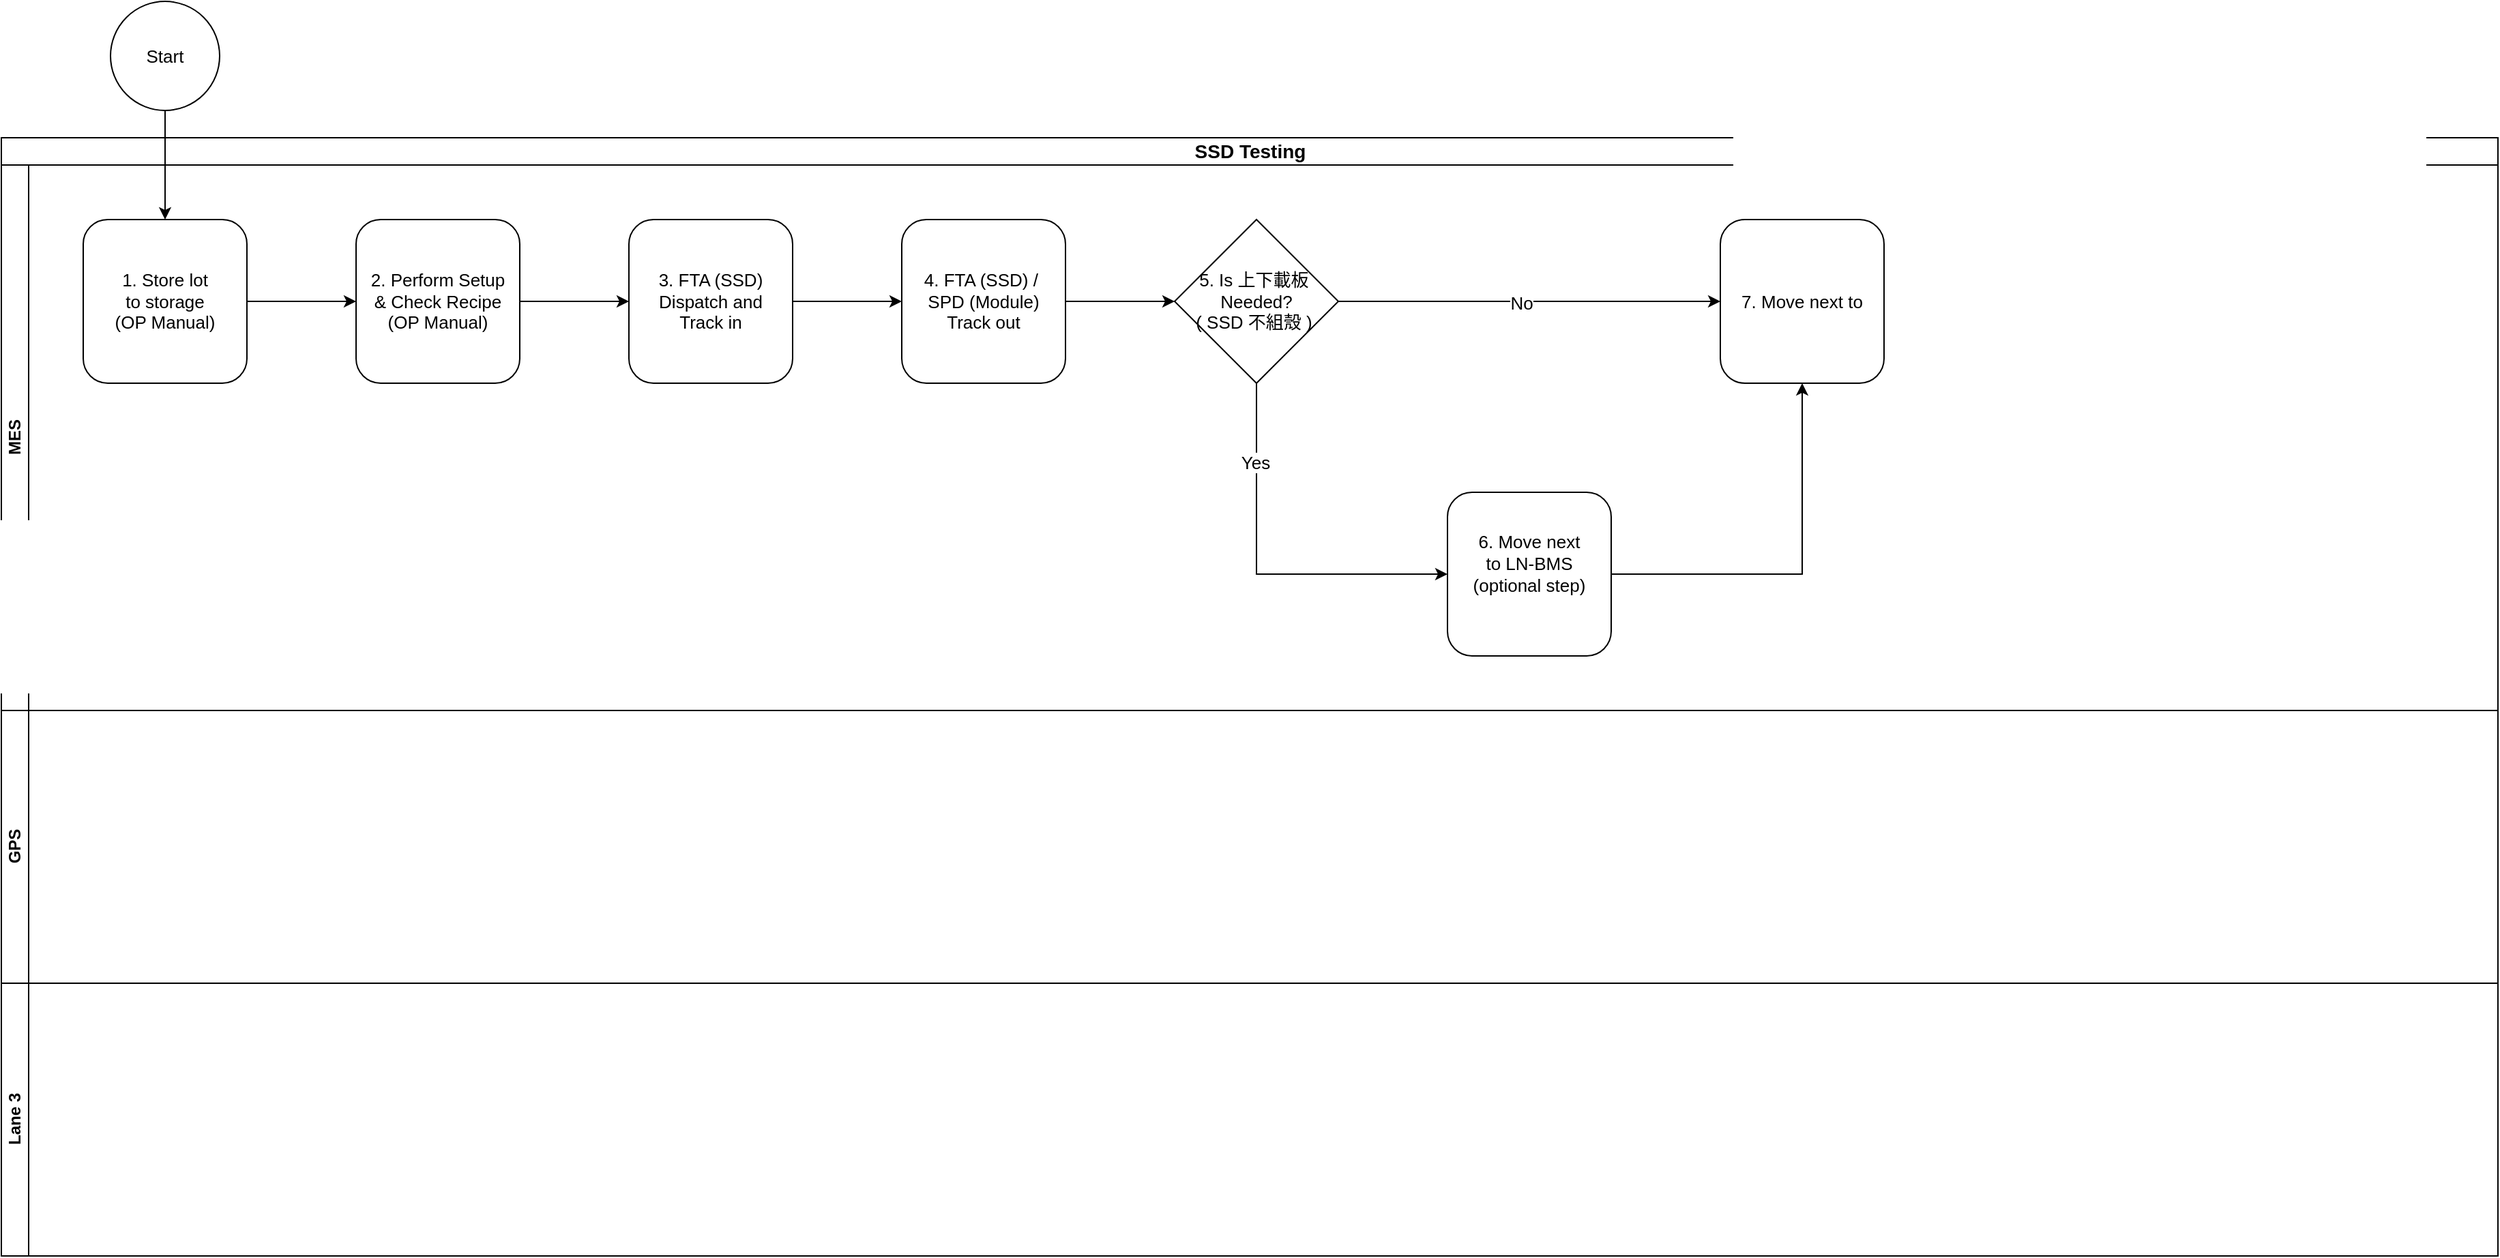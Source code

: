 <mxfile version="22.1.16" type="github">
  <diagram name="Page-1" id="Mfq-cFtSlNQOb0LYSINd">
    <mxGraphModel dx="1979" dy="1145" grid="1" gridSize="10" guides="1" tooltips="1" connect="1" arrows="1" fold="1" page="0" pageScale="1" pageWidth="1169" pageHeight="827" math="0" shadow="0">
      <root>
        <mxCell id="0" />
        <mxCell id="1" parent="0" />
        <mxCell id="GfFlqZ9XHPKxG8nevZgK-1" value="&lt;span style=&quot;font-size: 14px;&quot;&gt;SSD Testing&lt;/span&gt;" style="swimlane;childLayout=stackLayout;resizeParent=1;resizeParentMax=0;horizontal=1;startSize=20;horizontalStack=0;html=1;" vertex="1" parent="1">
          <mxGeometry x="20" y="140" width="1830" height="820" as="geometry" />
        </mxCell>
        <mxCell id="GfFlqZ9XHPKxG8nevZgK-2" value="MES" style="swimlane;startSize=20;horizontal=0;html=1;" vertex="1" parent="GfFlqZ9XHPKxG8nevZgK-1">
          <mxGeometry y="20" width="1830" height="400" as="geometry" />
        </mxCell>
        <mxCell id="GfFlqZ9XHPKxG8nevZgK-11" style="edgeStyle=orthogonalEdgeStyle;rounded=0;orthogonalLoop=1;jettySize=auto;html=1;exitX=1;exitY=0.5;exitDx=0;exitDy=0;entryX=0;entryY=0.5;entryDx=0;entryDy=0;" edge="1" parent="GfFlqZ9XHPKxG8nevZgK-2" source="GfFlqZ9XHPKxG8nevZgK-6" target="GfFlqZ9XHPKxG8nevZgK-8">
          <mxGeometry relative="1" as="geometry" />
        </mxCell>
        <mxCell id="GfFlqZ9XHPKxG8nevZgK-6" value="&lt;font style=&quot;font-size: 13px;&quot;&gt;1. Store lot &lt;br&gt;to storage&lt;br&gt;(OP Manual)&lt;br&gt;&lt;/font&gt;" style="rounded=1;whiteSpace=wrap;html=1;" vertex="1" parent="GfFlqZ9XHPKxG8nevZgK-2">
          <mxGeometry x="60" y="40" width="120" height="120" as="geometry" />
        </mxCell>
        <mxCell id="GfFlqZ9XHPKxG8nevZgK-12" style="edgeStyle=orthogonalEdgeStyle;rounded=0;orthogonalLoop=1;jettySize=auto;html=1;exitX=1;exitY=0.5;exitDx=0;exitDy=0;entryX=0;entryY=0.5;entryDx=0;entryDy=0;" edge="1" parent="GfFlqZ9XHPKxG8nevZgK-2" source="GfFlqZ9XHPKxG8nevZgK-8" target="GfFlqZ9XHPKxG8nevZgK-10">
          <mxGeometry relative="1" as="geometry" />
        </mxCell>
        <mxCell id="GfFlqZ9XHPKxG8nevZgK-8" value="&lt;font style=&quot;font-size: 13px;&quot;&gt;2. Perform Setup&lt;br&gt;&amp;amp; Check Recipe&lt;br&gt;(OP Manual)&lt;br&gt;&lt;/font&gt;" style="rounded=1;whiteSpace=wrap;html=1;" vertex="1" parent="GfFlqZ9XHPKxG8nevZgK-2">
          <mxGeometry x="260" y="40" width="120" height="120" as="geometry" />
        </mxCell>
        <mxCell id="GfFlqZ9XHPKxG8nevZgK-14" style="edgeStyle=orthogonalEdgeStyle;rounded=0;orthogonalLoop=1;jettySize=auto;html=1;exitX=1;exitY=0.5;exitDx=0;exitDy=0;entryX=0;entryY=0.5;entryDx=0;entryDy=0;" edge="1" parent="GfFlqZ9XHPKxG8nevZgK-2" source="GfFlqZ9XHPKxG8nevZgK-10" target="GfFlqZ9XHPKxG8nevZgK-13">
          <mxGeometry relative="1" as="geometry" />
        </mxCell>
        <mxCell id="GfFlqZ9XHPKxG8nevZgK-10" value="&lt;font style=&quot;font-size: 13px;&quot;&gt;3. FTA (SSD)&lt;br&gt;Dispatch and &lt;br&gt;Track in&lt;br&gt;&lt;/font&gt;" style="rounded=1;whiteSpace=wrap;html=1;" vertex="1" parent="GfFlqZ9XHPKxG8nevZgK-2">
          <mxGeometry x="460" y="40" width="120" height="120" as="geometry" />
        </mxCell>
        <mxCell id="GfFlqZ9XHPKxG8nevZgK-16" style="edgeStyle=orthogonalEdgeStyle;rounded=0;orthogonalLoop=1;jettySize=auto;html=1;exitX=1;exitY=0.5;exitDx=0;exitDy=0;entryX=0;entryY=0.5;entryDx=0;entryDy=0;" edge="1" parent="GfFlqZ9XHPKxG8nevZgK-2" source="GfFlqZ9XHPKxG8nevZgK-13" target="GfFlqZ9XHPKxG8nevZgK-15">
          <mxGeometry relative="1" as="geometry" />
        </mxCell>
        <mxCell id="GfFlqZ9XHPKxG8nevZgK-13" value="&lt;font style=&quot;font-size: 13px;&quot;&gt;4. FTA (SSD) /&amp;nbsp;&lt;br&gt;SPD (Module)&lt;br&gt;Track out&lt;br&gt;&lt;/font&gt;" style="rounded=1;whiteSpace=wrap;html=1;" vertex="1" parent="GfFlqZ9XHPKxG8nevZgK-2">
          <mxGeometry x="660" y="40" width="120" height="120" as="geometry" />
        </mxCell>
        <mxCell id="GfFlqZ9XHPKxG8nevZgK-18" style="edgeStyle=orthogonalEdgeStyle;rounded=0;orthogonalLoop=1;jettySize=auto;html=1;exitX=1;exitY=0.5;exitDx=0;exitDy=0;entryX=0;entryY=0.5;entryDx=0;entryDy=0;" edge="1" parent="GfFlqZ9XHPKxG8nevZgK-2" source="GfFlqZ9XHPKxG8nevZgK-15" target="GfFlqZ9XHPKxG8nevZgK-17">
          <mxGeometry relative="1" as="geometry" />
        </mxCell>
        <mxCell id="GfFlqZ9XHPKxG8nevZgK-23" value="&lt;font style=&quot;font-size: 13px;&quot;&gt;No&lt;/font&gt;" style="edgeLabel;html=1;align=center;verticalAlign=middle;resizable=0;points=[];" vertex="1" connectable="0" parent="GfFlqZ9XHPKxG8nevZgK-18">
          <mxGeometry x="-0.043" y="-1" relative="1" as="geometry">
            <mxPoint as="offset" />
          </mxGeometry>
        </mxCell>
        <mxCell id="GfFlqZ9XHPKxG8nevZgK-20" style="edgeStyle=orthogonalEdgeStyle;rounded=0;orthogonalLoop=1;jettySize=auto;html=1;exitX=0.5;exitY=1;exitDx=0;exitDy=0;entryX=0;entryY=0.5;entryDx=0;entryDy=0;" edge="1" parent="GfFlqZ9XHPKxG8nevZgK-2" source="GfFlqZ9XHPKxG8nevZgK-15" target="GfFlqZ9XHPKxG8nevZgK-19">
          <mxGeometry relative="1" as="geometry" />
        </mxCell>
        <mxCell id="GfFlqZ9XHPKxG8nevZgK-22" value="&lt;font style=&quot;font-size: 13px;&quot;&gt;Yes&lt;/font&gt;" style="edgeLabel;html=1;align=center;verticalAlign=middle;resizable=0;points=[];" vertex="1" connectable="0" parent="GfFlqZ9XHPKxG8nevZgK-20">
          <mxGeometry x="-0.586" y="-1" relative="1" as="geometry">
            <mxPoint as="offset" />
          </mxGeometry>
        </mxCell>
        <mxCell id="GfFlqZ9XHPKxG8nevZgK-15" value="&lt;font style=&quot;font-size: 13px;&quot;&gt;5. Is 上下載板&amp;nbsp;&lt;br&gt;Needed?&lt;br&gt;( SSD 不組殼 )&amp;nbsp;&lt;br&gt;&lt;/font&gt;" style="rhombus;whiteSpace=wrap;html=1;" vertex="1" parent="GfFlqZ9XHPKxG8nevZgK-2">
          <mxGeometry x="860" y="40" width="120" height="120" as="geometry" />
        </mxCell>
        <mxCell id="GfFlqZ9XHPKxG8nevZgK-17" value="&lt;font style=&quot;font-size: 13px;&quot;&gt;7. Move next to&lt;br&gt;&lt;/font&gt;" style="rounded=1;whiteSpace=wrap;html=1;" vertex="1" parent="GfFlqZ9XHPKxG8nevZgK-2">
          <mxGeometry x="1260" y="40" width="120" height="120" as="geometry" />
        </mxCell>
        <mxCell id="GfFlqZ9XHPKxG8nevZgK-21" style="edgeStyle=orthogonalEdgeStyle;rounded=0;orthogonalLoop=1;jettySize=auto;html=1;exitX=1;exitY=0.5;exitDx=0;exitDy=0;entryX=0.5;entryY=1;entryDx=0;entryDy=0;" edge="1" parent="GfFlqZ9XHPKxG8nevZgK-2" source="GfFlqZ9XHPKxG8nevZgK-19" target="GfFlqZ9XHPKxG8nevZgK-17">
          <mxGeometry relative="1" as="geometry" />
        </mxCell>
        <mxCell id="GfFlqZ9XHPKxG8nevZgK-19" value="&lt;font style=&quot;font-size: 13px;&quot;&gt;6. Move next&lt;br&gt;to LN-BMS&lt;br&gt;(optional step)&lt;br&gt;&lt;br&gt;&lt;/font&gt;" style="rounded=1;whiteSpace=wrap;html=1;" vertex="1" parent="GfFlqZ9XHPKxG8nevZgK-2">
          <mxGeometry x="1060" y="240" width="120" height="120" as="geometry" />
        </mxCell>
        <mxCell id="GfFlqZ9XHPKxG8nevZgK-3" value="GPS" style="swimlane;startSize=20;horizontal=0;html=1;" vertex="1" parent="GfFlqZ9XHPKxG8nevZgK-1">
          <mxGeometry y="420" width="1830" height="200" as="geometry" />
        </mxCell>
        <mxCell id="GfFlqZ9XHPKxG8nevZgK-4" value="Lane 3" style="swimlane;startSize=20;horizontal=0;html=1;" vertex="1" parent="GfFlqZ9XHPKxG8nevZgK-1">
          <mxGeometry y="620" width="1830" height="200" as="geometry" />
        </mxCell>
        <mxCell id="GfFlqZ9XHPKxG8nevZgK-7" style="edgeStyle=orthogonalEdgeStyle;rounded=0;orthogonalLoop=1;jettySize=auto;html=1;exitX=0.5;exitY=1;exitDx=0;exitDy=0;entryX=0.5;entryY=0;entryDx=0;entryDy=0;" edge="1" parent="1" source="GfFlqZ9XHPKxG8nevZgK-5" target="GfFlqZ9XHPKxG8nevZgK-6">
          <mxGeometry relative="1" as="geometry" />
        </mxCell>
        <mxCell id="GfFlqZ9XHPKxG8nevZgK-5" value="&lt;font style=&quot;font-size: 13px;&quot;&gt;Start&lt;/font&gt;" style="ellipse;whiteSpace=wrap;html=1;aspect=fixed;" vertex="1" parent="1">
          <mxGeometry x="100" y="40" width="80" height="80" as="geometry" />
        </mxCell>
      </root>
    </mxGraphModel>
  </diagram>
</mxfile>
